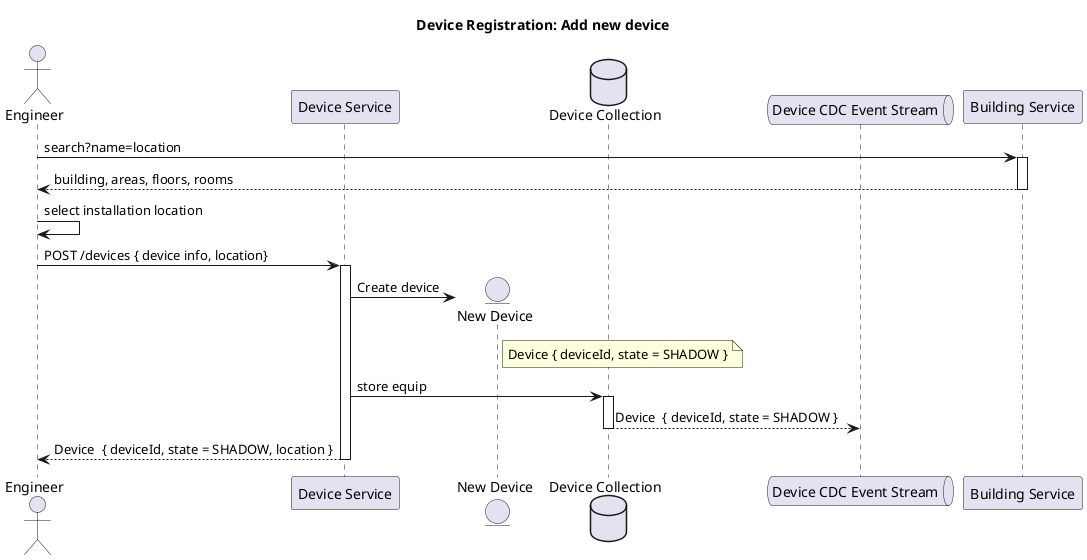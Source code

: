 @startuml "Device-Registration"
 
title "Device Registration: Add new device"

actor "Engineer" as engineer
participant "Device Service" as dservice
entity "New Device" as equip
database "Device Collection" as dvdb
queue "Device CDC Event Stream" as stream 
participant "Building Service" as bservice

engineer -> bservice: search?name=location
activate bservice
  engineer <-- bservice: building, areas, floors, rooms
deactivate bservice
engineer -> engineer: select installation location
engineer -> dservice: POST /devices { device info, location}
activate dservice
  dservice -> equip **: Create device 
  note right of equip
    Device { deviceId, state = SHADOW }
  end note 
  dservice -> dvdb: store equip
  activate dvdb
    dvdb --> stream: Device  { deviceId, state = SHADOW }
  deactivate dvdb
  engineer <-- dservice: Device  { deviceId, state = SHADOW, location }
deactivate dservice
@enduml 

